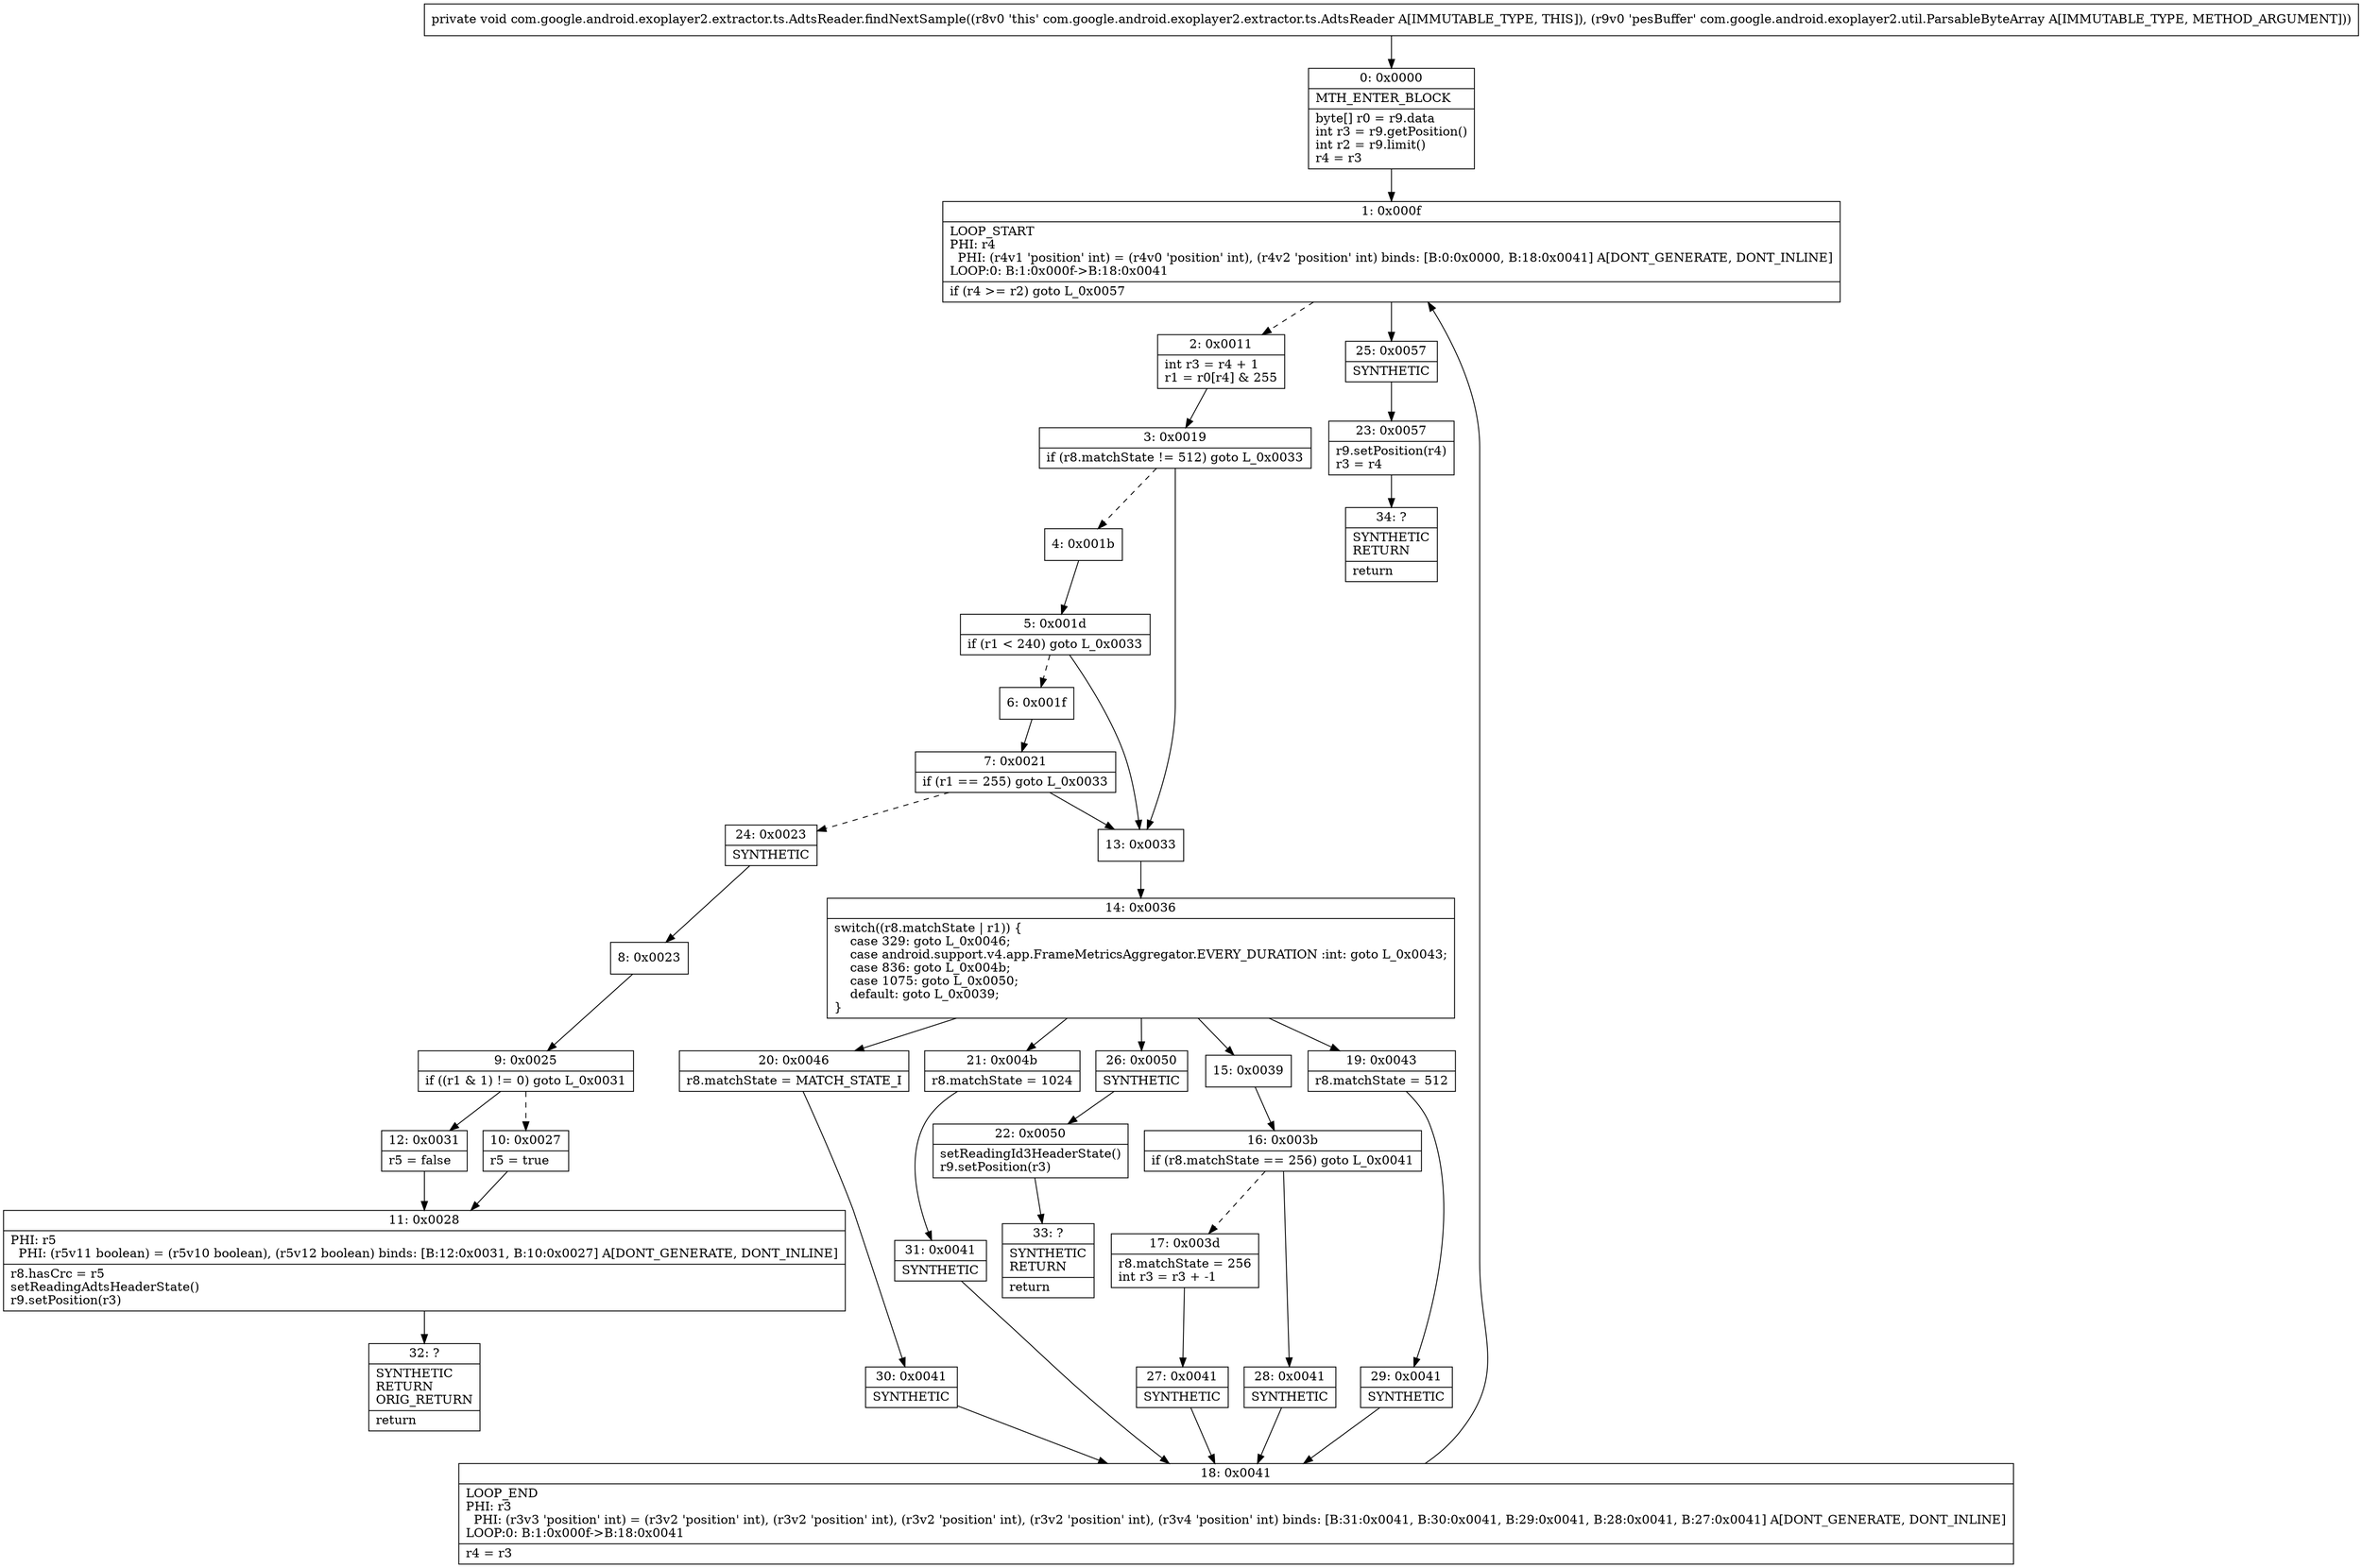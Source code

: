 digraph "CFG forcom.google.android.exoplayer2.extractor.ts.AdtsReader.findNextSample(Lcom\/google\/android\/exoplayer2\/util\/ParsableByteArray;)V" {
Node_0 [shape=record,label="{0\:\ 0x0000|MTH_ENTER_BLOCK\l|byte[] r0 = r9.data\lint r3 = r9.getPosition()\lint r2 = r9.limit()\lr4 = r3\l}"];
Node_1 [shape=record,label="{1\:\ 0x000f|LOOP_START\lPHI: r4 \l  PHI: (r4v1 'position' int) = (r4v0 'position' int), (r4v2 'position' int) binds: [B:0:0x0000, B:18:0x0041] A[DONT_GENERATE, DONT_INLINE]\lLOOP:0: B:1:0x000f\-\>B:18:0x0041\l|if (r4 \>= r2) goto L_0x0057\l}"];
Node_2 [shape=record,label="{2\:\ 0x0011|int r3 = r4 + 1\lr1 = r0[r4] & 255\l}"];
Node_3 [shape=record,label="{3\:\ 0x0019|if (r8.matchState != 512) goto L_0x0033\l}"];
Node_4 [shape=record,label="{4\:\ 0x001b}"];
Node_5 [shape=record,label="{5\:\ 0x001d|if (r1 \< 240) goto L_0x0033\l}"];
Node_6 [shape=record,label="{6\:\ 0x001f}"];
Node_7 [shape=record,label="{7\:\ 0x0021|if (r1 == 255) goto L_0x0033\l}"];
Node_8 [shape=record,label="{8\:\ 0x0023}"];
Node_9 [shape=record,label="{9\:\ 0x0025|if ((r1 & 1) != 0) goto L_0x0031\l}"];
Node_10 [shape=record,label="{10\:\ 0x0027|r5 = true\l}"];
Node_11 [shape=record,label="{11\:\ 0x0028|PHI: r5 \l  PHI: (r5v11 boolean) = (r5v10 boolean), (r5v12 boolean) binds: [B:12:0x0031, B:10:0x0027] A[DONT_GENERATE, DONT_INLINE]\l|r8.hasCrc = r5\lsetReadingAdtsHeaderState()\lr9.setPosition(r3)\l}"];
Node_12 [shape=record,label="{12\:\ 0x0031|r5 = false\l}"];
Node_13 [shape=record,label="{13\:\ 0x0033}"];
Node_14 [shape=record,label="{14\:\ 0x0036|switch((r8.matchState \| r1)) \{\l    case 329: goto L_0x0046;\l    case android.support.v4.app.FrameMetricsAggregator.EVERY_DURATION :int: goto L_0x0043;\l    case 836: goto L_0x004b;\l    case 1075: goto L_0x0050;\l    default: goto L_0x0039;\l\}\l}"];
Node_15 [shape=record,label="{15\:\ 0x0039}"];
Node_16 [shape=record,label="{16\:\ 0x003b|if (r8.matchState == 256) goto L_0x0041\l}"];
Node_17 [shape=record,label="{17\:\ 0x003d|r8.matchState = 256\lint r3 = r3 + \-1\l}"];
Node_18 [shape=record,label="{18\:\ 0x0041|LOOP_END\lPHI: r3 \l  PHI: (r3v3 'position' int) = (r3v2 'position' int), (r3v2 'position' int), (r3v2 'position' int), (r3v2 'position' int), (r3v4 'position' int) binds: [B:31:0x0041, B:30:0x0041, B:29:0x0041, B:28:0x0041, B:27:0x0041] A[DONT_GENERATE, DONT_INLINE]\lLOOP:0: B:1:0x000f\-\>B:18:0x0041\l|r4 = r3\l}"];
Node_19 [shape=record,label="{19\:\ 0x0043|r8.matchState = 512\l}"];
Node_20 [shape=record,label="{20\:\ 0x0046|r8.matchState = MATCH_STATE_I\l}"];
Node_21 [shape=record,label="{21\:\ 0x004b|r8.matchState = 1024\l}"];
Node_22 [shape=record,label="{22\:\ 0x0050|setReadingId3HeaderState()\lr9.setPosition(r3)\l}"];
Node_23 [shape=record,label="{23\:\ 0x0057|r9.setPosition(r4)\lr3 = r4\l}"];
Node_24 [shape=record,label="{24\:\ 0x0023|SYNTHETIC\l}"];
Node_25 [shape=record,label="{25\:\ 0x0057|SYNTHETIC\l}"];
Node_26 [shape=record,label="{26\:\ 0x0050|SYNTHETIC\l}"];
Node_27 [shape=record,label="{27\:\ 0x0041|SYNTHETIC\l}"];
Node_28 [shape=record,label="{28\:\ 0x0041|SYNTHETIC\l}"];
Node_29 [shape=record,label="{29\:\ 0x0041|SYNTHETIC\l}"];
Node_30 [shape=record,label="{30\:\ 0x0041|SYNTHETIC\l}"];
Node_31 [shape=record,label="{31\:\ 0x0041|SYNTHETIC\l}"];
Node_32 [shape=record,label="{32\:\ ?|SYNTHETIC\lRETURN\lORIG_RETURN\l|return\l}"];
Node_33 [shape=record,label="{33\:\ ?|SYNTHETIC\lRETURN\l|return\l}"];
Node_34 [shape=record,label="{34\:\ ?|SYNTHETIC\lRETURN\l|return\l}"];
MethodNode[shape=record,label="{private void com.google.android.exoplayer2.extractor.ts.AdtsReader.findNextSample((r8v0 'this' com.google.android.exoplayer2.extractor.ts.AdtsReader A[IMMUTABLE_TYPE, THIS]), (r9v0 'pesBuffer' com.google.android.exoplayer2.util.ParsableByteArray A[IMMUTABLE_TYPE, METHOD_ARGUMENT])) }"];
MethodNode -> Node_0;
Node_0 -> Node_1;
Node_1 -> Node_2[style=dashed];
Node_1 -> Node_25;
Node_2 -> Node_3;
Node_3 -> Node_4[style=dashed];
Node_3 -> Node_13;
Node_4 -> Node_5;
Node_5 -> Node_6[style=dashed];
Node_5 -> Node_13;
Node_6 -> Node_7;
Node_7 -> Node_13;
Node_7 -> Node_24[style=dashed];
Node_8 -> Node_9;
Node_9 -> Node_10[style=dashed];
Node_9 -> Node_12;
Node_10 -> Node_11;
Node_11 -> Node_32;
Node_12 -> Node_11;
Node_13 -> Node_14;
Node_14 -> Node_15;
Node_14 -> Node_19;
Node_14 -> Node_20;
Node_14 -> Node_21;
Node_14 -> Node_26;
Node_15 -> Node_16;
Node_16 -> Node_17[style=dashed];
Node_16 -> Node_28;
Node_17 -> Node_27;
Node_18 -> Node_1;
Node_19 -> Node_29;
Node_20 -> Node_30;
Node_21 -> Node_31;
Node_22 -> Node_33;
Node_23 -> Node_34;
Node_24 -> Node_8;
Node_25 -> Node_23;
Node_26 -> Node_22;
Node_27 -> Node_18;
Node_28 -> Node_18;
Node_29 -> Node_18;
Node_30 -> Node_18;
Node_31 -> Node_18;
}

